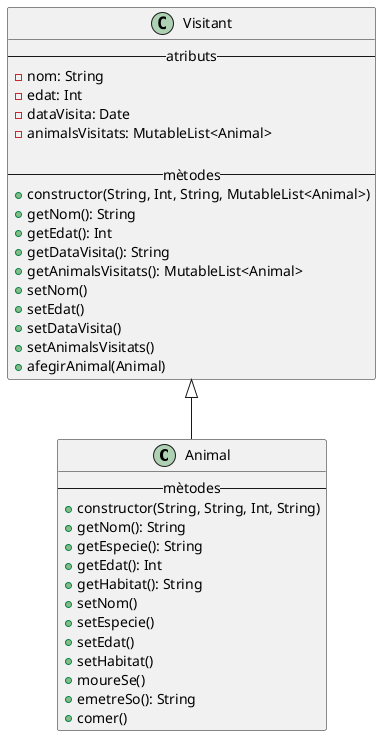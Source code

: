 @startuml
'https://plantuml.com/class-diagram

@startuml

class Animal {
    --mètodes--
    +constructor(String, String, Int, String)
    +getNom(): String
    +getEspecie(): String
    +getEdat(): Int
    +getHabitat(): String
    +setNom()
    +setEspecie()
    +setEdat()
    +setHabitat()
    +moureSe()
    +emetreSo(): String
    +comer()
}

class Visitant {
    --atributs--
    -nom: String
    -edat: Int
    -dataVisita: Date
    -animalsVisitats: MutableList<Animal>

    --mètodes--
    +constructor(String, Int, String, MutableList<Animal>)
    +getNom(): String
    +getEdat(): Int
    +getDataVisita(): String
    +getAnimalsVisitats(): MutableList<Animal>
    +setNom()
    +setEdat()
    +setDataVisita()
    +setAnimalsVisitats()
    +afegirAnimal(Animal)
}

Visitant <|-- Animal

@enduml

@enduml